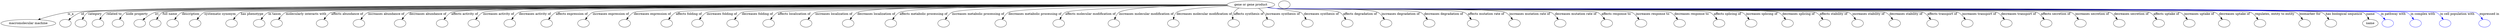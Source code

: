 digraph {
	graph [bb="0,0,9351.3,122"];
	node [label="\N"];
	"gene or gene product"	 [height=0.5,
		label="gene or gene product",
		pos="4720.7,104",
		width=2.3474];
	"macromolecular machine"	 [height=0.5,
		pos="99.725,18",
		width=2.7701];
	"gene or gene product" -> "macromolecular machine"	 [label=is_a,
		lp="281,61",
		pos="e,142.86,34.362 4636.1,103.64 4031,101.04 381.34,84.666 269.17,68 229.13,62.051 185.34,48.947 152.31,37.647"];
	id	 [color=black,
		height=0.5,
		label="",
		pos="244.72,18",
		width=0.75];
	"gene or gene product" -> id	 [color=black,
		label=id,
		lp="332.17,61",
		pos="e,261.74,32.368 4636.2,103.94 4035.4,103.41 433.36,98.955 325.83,68 305.5,62.147 285.24,49.662 270.06,38.633",
		style=solid];
	category	 [color=black,
		height=0.5,
		label="",
		pos="316.72,18",
		width=0.75];
	"gene or gene product" -> category	 [color=black,
		label=category,
		lp="382.82,61",
		pos="e,325.87,35.327 4636.1,103.79 4033,102.21 408.75,91.725 358.53,68 347.56,62.819 338.45,53.212 331.56,43.792",
		style=solid];
	"related to"	 [color=black,
		height=0.5,
		label="",
		pos="388.72,18",
		width=0.75];
	"gene or gene product" -> "related to"	 [color=black,
		label="related to",
		lp="453.96,61",
		pos="e,396.82,35.288 4636,103.8 4038.1,102.29 476.17,92.316 427.25,68 416.84,62.825 408.44,53.351 402.18,44.031",
		style=solid];
	"node property"	 [color=black,
		height=0.5,
		label="",
		pos="461.72,18",
		width=0.75];
	"gene or gene product" -> "node property"	 [color=black,
		label="node property",
		lp="539.8,61",
		pos="e,469.93,35.291 4636,103.78 4044.1,102.19 548.67,91.785 500.58,68 490.13,62.829 481.67,53.356 475.34,44.036",
		style=solid];
	iri	 [color=black,
		height=0.5,
		label="",
		pos="533.72,18",
		width=0.75];
	"gene or gene product" -> iri	 [color=black,
		label=iri,
		lp="618.95,61",
		pos="e,550.12,32.359 4636.2,103.9 4058.5,103.16 712.26,97.593 612.28,68 592.46,62.131 572.83,49.646 558.16,38.621",
		style=solid];
	"full name"	 [color=black,
		height=0.5,
		label="",
		pos="605.72,18",
		width=0.75];
	"gene or gene product" -> "full name"	 [color=black,
		label="full name",
		lp="672.35,61",
		pos="e,614.22,35.301 4636.2,103.75 4056.6,101.97 691.95,90.686 645.47,68 634.78,62.787 626.08,53.174 619.57,43.759",
		style=solid];
	description	 [color=black,
		height=0.5,
		label="",
		pos="677.72,18",
		width=0.75];
	"gene or gene product" -> description	 [color=black,
		label=description,
		lp="751.83,61",
		pos="e,687.19,35.334 4635.9,103.72 4061.8,101.73 766.49,89.417 720.52,68 709.42,62.828 700.11,53.222 693.04,43.801",
		style=solid];
	"systematic synonym"	 [color=black,
		height=0.5,
		label="",
		pos="759.72,18",
		width=0.75];
	"gene or gene product" -> "systematic synonym"	 [color=black,
		label="systematic synonym",
		lp="863.69,61",
		pos="e,769.88,34.869 4635.9,103.68 4069,101.48 851.11,88.117 805.79,68 793.94,62.741 783.78,52.791 776.04,43.144",
		style=solid];
	"has phenotype"	 [color=black,
		height=0.5,
		label="",
		pos="896.72,18",
		width=0.75];
	"gene or gene product" -> "has phenotype"	 [color=black,
		label="has phenotype",
		lp="982.96,61",
		pos="e,906.71,34.863 4636.2,103.65 4081.8,101.34 985.85,87.521 942.25,68 930.48,62.732 920.43,52.782 912.79,43.136",
		style=solid];
	"in taxon"	 [color=black,
		height=0.5,
		label="",
		pos="997.72,18",
		width=0.75];
	"gene or gene product" -> "in taxon"	 [color=black,
		label="in taxon",
		lp="1069.5,61",
		pos="e,1008.6,34.887 4635.9,103.61 4089.7,101.07 1088.9,86.286 1046.2,68 1033.9,62.711 1023.1,52.617 1014.9,42.875",
		style=solid];
	"molecularly interacts with"	 [color=black,
		height=0.5,
		label="",
		pos="1069.7,18",
		width=0.75];
	"gene or gene product" -> "molecularly interacts with"	 [color=black,
		label="molecularly interacts with",
		lp="1186.8,61",
		pos="e,1079.5,35.34 4636.2,103.63 4096.5,101.18 1154.9,86.991 1113.6,68 1102.2,62.783 1092.6,53.034 1085.3,43.52",
		style=solid];
	"affects abundance of"	 [color=black,
		height=0.5,
		label="",
		pos="1236.7,18",
		width=0.75];
	"gene or gene product" -> "affects abundance of"	 [color=black,
		label="affects abundance of",
		lp="1341.5,61",
		pos="e,1247,34.867 4635.9,103.57 4110.8,100.83 1322.7,85.495 1283.1,68 1271.3,62.737 1261,52.787 1253.2,43.141",
		style=solid];
	"increases abundance of"	 [color=black,
		height=0.5,
		label="",
		pos="1375.7,18",
		width=0.75];
	"gene or gene product" -> "increases abundance of"	 [color=black,
		label="increases abundance of",
		lp="1487.6,61",
		pos="e,1385.9,34.863 4636.1,103.53 4123.9,100.64 1459.7,84.811 1421.9,68 1410,62.732 1399.9,52.781 1392.1,43.135",
		style=solid];
	"decreases abundance of"	 [color=black,
		height=0.5,
		label="",
		pos="1528.7,18",
		width=0.75];
	"gene or gene product" -> "decreases abundance of"	 [color=black,
		label="decreases abundance of",
		lp="1640.8,61",
		pos="e,1538.8,34.857 4635.8,103.96 4140.8,103.58 1646.5,100.1 1574.6,68 1562.8,62.725 1552.7,52.773 1544.9,43.129",
		style=solid];
	"affects activity of"	 [color=black,
		height=0.5,
		label="",
		pos="1683.7,18",
		width=0.75];
	"gene or gene product" -> "affects activity of"	 [color=black,
		label="affects activity of",
		lp="1779.6,61",
		pos="e,1694,34.858 4636.2,103.9 4156.7,103.21 1798.2,98.289 1730,68 1718.1,62.726 1707.9,52.775 1700.2,43.13",
		style=solid];
	"increases activity of"	 [color=black,
		height=0.5,
		label="",
		pos="1804.7,18",
		width=0.75];
	"gene or gene product" -> "increases activity of"	 [color=black,
		label="increases activity of",
		lp="1907.7,61",
		pos="e,1814.9,34.854 4636.2,103.86 4168.4,102.95 1916,97.098 1850.8,68 1838.9,62.721 1828.8,52.768 1821,43.124",
		style=solid];
	"decreases activity of"	 [color=black,
		height=0.5,
		label="",
		pos="1939.7,18",
		width=0.75];
	"gene or gene product" -> "decreases activity of"	 [color=black,
		label="decreases activity of",
		lp="2042.9,61",
		pos="e,1949.8,34.848 4636.1,103.81 4181.4,102.66 2047.4,95.778 1985.4,68 1973.7,62.713 1963.6,52.76 1955.9,43.117",
		style=solid];
	"affects expression of"	 [color=black,
		height=0.5,
		label="",
		pos="2076.7,18",
		width=0.75];
	"gene or gene product" -> "affects expression of"	 [color=black,
		label="affects expression of",
		lp="2181.5,61",
		pos="e,2087,34.851 4636,103.74 4195.3,102.26 2181.8,94.098 2123.1,68 2111.2,62.717 2101,52.764 2093.2,43.121",
		style=solid];
	"increases expression of"	 [color=black,
		height=0.5,
		label="",
		pos="2215.7,18",
		width=0.75];
	"gene or gene product" -> "increases expression of"	 [color=black,
		label="increases expression of",
		lp="2327.6,61",
		pos="e,2225.9,34.845 4636,103.67 4209.8,101.91 2317.2,92.711 2261.9,68 2250,62.709 2239.9,52.756 2232.1,43.114",
		style=solid];
	"decreases expression of"	 [color=black,
		height=0.5,
		label="",
		pos="2368.7,18",
		width=0.75];
	"gene or gene product" -> "decreases expression of"	 [color=black,
		label="decreases expression of",
		lp="2480.8,61",
		pos="e,2378.8,34.838 4635.9,103.59 4225.9,101.5 2466.2,91.191 2414.6,68 2402.8,62.7 2392.7,52.745 2385,43.104",
		style=solid];
	"affects folding of"	 [color=black,
		height=0.5,
		label="",
		pos="2523.7,18",
		width=0.75];
	"gene or gene product" -> "affects folding of"	 [color=black,
		label="affects folding of",
		lp="2617.8,61",
		pos="e,2533.8,34.833 4636.2,103.49 4243.8,101.03 2617.5,89.556 2569.6,68 2557.8,62.694 2547.7,52.737 2540,43.098",
		style=solid];
	"increases folding of"	 [color=black,
		height=0.5,
		label="",
		pos="2642.7,18",
		width=0.75];
	"gene or gene product" -> "increases folding of"	 [color=black,
		label="increases folding of",
		lp="2743.9,61",
		pos="e,2652.8,34.827 4636.1,103.41 4257.3,100.66 2733.4,88.364 2688.3,68 2676.6,62.685 2666.5,52.728 2658.8,43.09",
		style=solid];
	"decreases folding of"	 [color=black,
		height=0.5,
		label="",
		pos="2775.7,18",
		width=0.75];
	"gene or gene product" -> "decreases folding of"	 [color=black,
		label="decreases folding of",
		lp="2878.1,61",
		pos="e,2785.7,34.818 4636.2,103.31 4273.3,100.23 2862.8,87.04 2821,68 2809.3,62.674 2799.3,52.715 2791.7,43.079",
		style=solid];
	"affects localization of"	 [color=black,
		height=0.5,
		label="",
		pos="2911.7,18",
		width=0.75];
	"gene or gene product" -> "affects localization of"	 [color=black,
		label="affects localization of",
		lp="3017.2,61",
		pos="e,2921.6,34.809 4636.2,103.19 4289.9,99.732 2995.3,85.667 2956.7,68 2945,62.662 2935.1,52.702 2927.6,43.067",
		style=solid];
	"increases localization of"	 [color=black,
		height=0.5,
		label="",
		pos="3055.7,18",
		width=0.75];
	"gene or gene product" -> "increases localization of"	 [color=black,
		label="increases localization of",
		lp="3168.4,61",
		pos="e,3065.5,34.799 4636.3,103.03 4308.3,99.156 3135.6,84.193 3100.5,68 3088.8,62.649 3079,52.686 3071.5,43.054",
		style=solid];
	"decreases localization of"	 [color=black,
		height=0.5,
		label="",
		pos="3213.7,18",
		width=0.75];
	"gene or gene product" -> "decreases localization of"	 [color=black,
		label="decreases localization of",
		lp="3327.5,61",
		pos="e,3223.7,35.279 4636.2,103.78 4333.9,102.74 3320.8,97.092 3258.1,68 3246.7,62.707 3237,52.946 3229.6,43.444",
		style=solid];
	"affects metabolic processing of"	 [color=black,
		height=0.5,
		label="",
		pos="3374.7,18",
		width=0.75];
	"gene or gene product" -> "affects metabolic processing of"	 [color=black,
		label="affects metabolic processing of",
		lp="3504.9,61",
		pos="e,3384.2,35.25 4635.9,103.55 4355.3,101.8 3472.3,94.244 3417.4,68 3406.4,62.724 3397.1,53.101 3390,43.696",
		style=solid];
	"increases metabolic processing of"	 [color=black,
		height=0.5,
		label="",
		pos="3571.7,18",
		width=0.75];
	"gene or gene product" -> "increases metabolic processing of"	 [color=black,
		label="increases metabolic processing of",
		lp="3708,61",
		pos="e,3580.8,35.217 4636.1,103.14 4385,100.35 3658.9,90.375 3613.2,68 3602.3,62.683 3593.3,53.053 3586.5,43.653",
		style=solid];
	"decreases metabolic processing of"	 [color=black,
		height=0.5,
		label="",
		pos="3783.7,18",
		width=0.75];
	"gene or gene product" -> "decreases metabolic processing of"	 [color=black,
		label="decreases metabolic processing of",
		lp="3918.2,61",
		pos="e,3792,35.645 4636.1,102.55 4419.2,98.589 3857.6,86.58 3821.9,68 3811.7,62.732 3803.5,53.424 3797.3,44.256",
		style=solid];
	"affects molecular modification of"	 [color=black,
		height=0.5,
		label="",
		pos="3997.7,18",
		width=0.75];
	"gene or gene product" -> "affects molecular modification of"	 [color=black,
		label="affects molecular modification of",
		lp="4124.7,61",
		pos="e,4004.4,35.533 4636.9,101.63 4458.7,96.333 4056.6,82.804 4030.8,68 4021.5,62.71 4014.4,53.649 4009.1,44.682",
		style=solid];
	"increases molecular modification of"	 [color=black,
		height=0.5,
		label="",
		pos="4206.7,18",
		width=0.75];
	"gene or gene product" -> "increases molecular modification of"	 [color=black,
		label="increases molecular modification of",
		lp="4332.8,61",
		pos="e,4211.1,35.831 4636.5,102.23 4505.7,98.824 4265.3,89.676 4232.5,68 4224.5,62.678 4218.8,54.015 4214.8,45.383",
		style=solid];
	"decreases molecular modification of"	 [color=black,
		height=0.5,
		label="",
		pos="4429.7,18",
		width=0.75];
	"gene or gene product" -> "decreases molecular modification of"	 [color=black,
		label="decreases molecular modification of",
		lp="4548,61",
		pos="e,4431,36.414 4641.2,97.874 4565.5,91.362 4461.1,80.32 4446.2,68 4439.6,62.531 4435.6,54.352 4433.2,46.186",
		style=solid];
	"affects synthesis of"	 [color=black,
		height=0.5,
		label="",
		pos="4655.7,18",
		width=0.75];
	"gene or gene product" -> "affects synthesis of"	 [color=black,
		label="affects synthesis of",
		lp="4710.3,61",
		pos="e,4651.9,35.846 4678.3,88.377 4669.7,83.219 4661.8,76.541 4656.7,68 4652.7,61.442 4651.4,53.485 4651.3,45.865",
		style=solid];
	"increases synthesis of"	 [color=black,
		height=0.5,
		label="",
		pos="4785.7,18",
		width=0.75];
	"gene or gene product" -> "increases synthesis of"	 [color=black,
		label="increases synthesis of",
		lp="4833.4,61",
		pos="e,4780.2,35.72 4745.3,86.689 4751.9,81.246 4758.6,74.851 4763.7,68 4768.9,61.175 4773.1,52.969 4776.4,45.197",
		style=solid];
	"decreases synthesis of"	 [color=black,
		height=0.5,
		label="",
		pos="4929.7,18",
		width=0.75];
	"gene or gene product" -> "decreases synthesis of"	 [color=black,
		label="decreases synthesis of",
		lp="4973.5,61",
		pos="e,4922.8,35.434 4783.4,91.837 4833.3,82.06 4895.3,69.685 4897.7,68 4906.3,62.117 4913.1,53.1 4918.2,44.335",
		style=solid];
	"affects degradation of"	 [color=black,
		height=0.5,
		label="",
		pos="5076.7,18",
		width=0.75];
	"gene or gene product" -> "affects degradation of"	 [color=black,
		label="affects degradation of",
		lp="5116.6,61",
		pos="e,5068.7,35.466 4781.2,91.403 4792.3,89.38 4803.9,87.471 4814.7,86 4864.4,79.273 4995.9,92.346 5039.7,68 5049.5,62.575 5057.4,53.364 \
5063.4,44.315",
		style=solid];
	"increases degradation of"	 [color=black,
		height=0.5,
		label="",
		pos="5221.7,18",
		width=0.75];
	"gene or gene product" -> "increases degradation of"	 [color=black,
		label="increases degradation of",
		lp="5267.7,61",
		pos="e,5213.1,35.132 4780.5,91.262 4791.8,89.214 4803.6,87.333 4814.7,86 4855.3,81.149 5145.4,86.582 5181.7,68 5192.3,62.577 5201.1,52.929 \
5207.6,43.546",
		style=solid];
	"decreases degradation of"	 [color=black,
		height=0.5,
		label="",
		pos="5380.7,18",
		width=0.75];
	"gene or gene product" -> "decreases degradation of"	 [color=black,
		label="decreases degradation of",
		lp="5426.9,61",
		pos="e,5371.8,35.205 4780.2,91.174 4791.6,89.12 4803.5,87.26 4814.7,86 4872.7,79.492 5287.4,93.866 5339.7,68 5350.5,62.668 5359.5,53.035 \
5366.2,43.638",
		style=solid];
	"affects mutation rate of"	 [color=black,
		height=0.5,
		label="",
		pos="5541.7,18",
		width=0.75];
	"gene or gene product" -> "affects mutation rate of"	 [color=black,
		label="affects mutation rate of",
		lp="5583.7,61",
		pos="e,5532.5,35.249 4779.9,91.146 4791.4,89.082 4803.4,87.224 4814.7,86 4852.6,81.907 5465.4,84.531 5499.7,68 5510.7,62.723 5519.8,53.1 \
5526.7,43.694",
		style=solid];
	"increases mutation rate of"	 [color=black,
		height=0.5,
		label="",
		pos="5694.7,18",
		width=0.75];
	"gene or gene product" -> "increases mutation rate of"	 [color=black,
		label="increases mutation rate of",
		lp="5743.8,61",
		pos="e,5685.5,35.27 4779.9,91.103 4791.4,89.042 4803.4,87.197 4814.7,86 4861,81.104 5610.7,88.121 5652.7,68 5663.7,62.749 5672.8,53.13 \
5679.8,43.721",
		style=solid];
	"decreases mutation rate of"	 [color=black,
		height=0.5,
		label="",
		pos="5861.7,18",
		width=0.75];
	"gene or gene product" -> "decreases mutation rate of"	 [color=black,
		label="decreases mutation rate of",
		lp="5912,61",
		pos="e,5852.5,35.286 4779.9,91.07 4791.4,89.012 4803.4,87.177 4814.7,86 4870.3,80.228 5769.3,92.039 5819.7,68 5830.7,62.769 5839.8,53.153 \
5846.8,43.741",
		style=solid];
	"affects response to"	 [color=black,
		height=0.5,
		label="",
		pos="6031.7,18",
		width=0.75];
	"gene or gene product" -> "affects response to"	 [color=black,
		label="affects response to",
		lp="6060.7,61",
		pos="e,6022.5,35.298 4779.7,91.091 4791.2,89.017 4803.3,87.17 4814.7,86 4879.7,79.336 5930.8,96.028 5989.7,68 6000.7,62.783 6009.8,53.169 \
6016.8,43.755",
		style=solid];
	"increases response to"	 [color=black,
		height=0.5,
		label="",
		pos="6158.7,18",
		width=0.75];
	"gene or gene product" -> "increases response to"	 [color=black,
		label="increases response to",
		lp="6194.8,61",
		pos="e,6149.5,35.304 4779.7,91.078 4791.2,89.005 4803.3,87.162 4814.7,86 4886.7,78.669 6051.4,99.007 6116.7,68 6127.7,62.791 6136.9,53.179 \
6143.8,43.764",
		style=solid];
	"decreases response to"	 [color=black,
		height=0.5,
		label="",
		pos="6299.7,18",
		width=0.75];
	"gene or gene product" -> "decreases response to"	 [color=black,
		label="decreases response to",
		lp="6337,61",
		pos="e,6290.5,35.31 4779.7,91.066 4791.2,88.994 4803.3,87.154 4814.7,86 4854.6,81.965 6221.5,85.158 6257.7,68 6268.7,62.799 6277.9,53.188 \
6284.8,43.771",
		style=solid];
	"affects splicing of"	 [color=black,
		height=0.5,
		label="",
		pos="6443.7,18",
		width=0.75];
	"gene or gene product" -> "affects splicing of"	 [color=black,
		label="affects splicing of",
		lp="6470.8,61",
		pos="e,6434.5,35.315 4779.7,91.055 4791.2,88.984 4803.3,87.148 4814.7,86 4858.6,81.587 6361.9,86.847 6401.7,68 6412.7,62.805 6421.9,53.195 \
6428.8,43.777",
		style=solid];
	"increases splicing of"	 [color=black,
		height=0.5,
		label="",
		pos="6566.7,18",
		width=0.75];
	"gene or gene product" -> "increases splicing of"	 [color=black,
		label="increases splicing of",
		lp="6600.9,61",
		pos="e,6557.5,35.319 4779.7,91.048 4791.2,88.978 4803.3,87.143 4814.7,86 4862,81.264 6481.8,88.29 6524.7,68 6535.7,62.81 6544.9,53.2 \
6551.8,43.782",
		style=solid];
	"decreases splicing of"	 [color=black,
		height=0.5,
		label="",
		pos="6703.7,18",
		width=0.75];
	"gene or gene product" -> "decreases splicing of"	 [color=black,
		label="decreases splicing of",
		lp="6739,61",
		pos="e,6694.5,35.322 4779.7,91.041 4791.2,88.971 4803.3,87.139 4814.7,86 4865.8,80.905 6615.3,89.898 6661.7,68 6672.7,62.814 6681.9,53.205 \
6688.8,43.786",
		style=solid];
	"affects stability of"	 [color=black,
		height=0.5,
		label="",
		pos="6843.7,18",
		width=0.75];
	"gene or gene product" -> "affects stability of"	 [color=black,
		label="affects stability of",
		lp="6871.1,61",
		pos="e,6834.5,35.325 4779.7,91.034 4791.2,88.965 4803.3,87.135 4814.7,86 4869.7,80.537 6751.8,91.54 6801.7,68 6812.7,62.818 6821.9,53.209 \
6828.8,43.79",
		style=solid];
	"increases stability of"	 [color=black,
		height=0.5,
		label="",
		pos="6967.7,18",
		width=0.75];
	"gene or gene product" -> "increases stability of"	 [color=black,
		label="increases stability of",
		lp="7002.3,61",
		pos="e,6958.5,35.328 4779.7,91.029 4791.2,88.961 4803.3,87.132 4814.7,86 4873.1,80.212 6872.7,92.995 6925.7,68 6936.7,62.821 6945.9,53.213 \
6952.8,43.793",
		style=solid];
	"decreases stability of"	 [color=black,
		height=0.5,
		label="",
		pos="7105.7,18",
		width=0.75];
	"gene or gene product" -> "decreases stability of"	 [color=black,
		label="decreases stability of",
		lp="7141.4,61",
		pos="e,7096.5,35.33 4779.7,91.025 4791.2,88.957 4803.3,87.129 4814.7,86 4876.9,79.85 7007.2,94.614 7063.7,68 7074.7,62.823 7083.9,53.216 \
7090.8,43.796",
		style=solid];
	"affects transport of"	 [color=black,
		height=0.5,
		label="",
		pos="7245.7,18",
		width=0.75];
	"gene or gene product" -> "affects transport of"	 [color=black,
		label="affects transport of",
		lp="7275.5,61",
		pos="e,7236.5,35.332 4779.7,91.02 4791.2,88.953 4803.3,87.126 4814.7,86 4880.8,79.483 7143.7,96.257 7203.7,68 7214.7,62.826 7223.9,53.219 \
7230.8,43.799",
		style=solid];
	"increases transport of"	 [color=black,
		height=0.5,
		label="",
		pos="7373.7,18",
		width=0.75];
	"gene or gene product" -> "increases transport of"	 [color=black,
		label="increases transport of",
		lp="7410.6,61",
		pos="e,7364.5,35.334 4779.7,91.017 4791.2,88.949 4803.3,87.124 4814.7,86 4884.3,79.147 7268.5,97.758 7331.7,68 7342.7,62.828 7351.9,53.222 \
7358.8,43.801",
		style=solid];
	"decreases transport of"	 [color=black,
		height=0.5,
		label="",
		pos="7516.7,18",
		width=0.75];
	"gene or gene product" -> "decreases transport of"	 [color=black,
		label="decreases transport of",
		lp="7554.8,61",
		pos="e,7507.5,35.335 4779.7,91.013 4791.2,88.946 4803.3,87.122 4814.7,86 4851.5,82.386 7441.3,83.718 7474.7,68 7485.7,62.83 7494.9,53.224 \
7501.8,43.803",
		style=solid];
	"affects secretion of"	 [color=black,
		height=0.5,
		label="",
		pos="7661.7,18",
		width=0.75];
	"gene or gene product" -> "affects secretion of"	 [color=black,
		label="affects secretion of",
		lp="7691.9,61",
		pos="e,7652.5,35.337 4779.7,91.01 4791.2,88.943 4803.3,87.12 4814.7,86 4853.5,82.196 7584.5,84.569 7619.7,68 7630.7,62.832 7639.9,53.226 \
7646.8,43.805",
		style=solid];
	"increases secretion of"	 [color=black,
		height=0.5,
		label="",
		pos="7790.7,18",
		width=0.75];
	"gene or gene product" -> "increases secretion of"	 [color=black,
		label="increases secretion of",
		lp="7828,61",
		pos="e,7781.5,35.338 4779.7,91.008 4791.2,88.941 4803.3,87.118 4814.7,86 4855.3,82.026 7711.8,85.325 7748.7,68 7759.7,62.834 7768.9,53.228 \
7775.8,43.806",
		style=solid];
	"decreases secretion of"	 [color=black,
		height=0.5,
		label="",
		pos="7933.7,18",
		width=0.75];
	"gene or gene product" -> "decreases secretion of"	 [color=black,
		label="decreases secretion of",
		lp="7972.1,61",
		pos="e,7924.5,35.339 4779.7,91.005 4791.2,88.939 4803.3,87.116 4814.7,86 4857.3,81.839 7853,86.164 7891.7,68 7902.7,62.835 7911.9,53.23 \
7918.8,43.808",
		style=solid];
	"affects uptake of"	 [color=black,
		height=0.5,
		label="",
		pos="8079.7,18",
		width=0.75];
	"gene or gene product" -> "affects uptake of"	 [color=black,
		label="affects uptake of",
		lp="8103.2,61",
		pos="e,8070.5,35.341 4779.7,91.003 4791.2,88.936 4803.3,87.115 4814.7,86 4859.3,81.647 7997.2,87.021 8037.7,68 8048.7,62.837 8057.9,53.232 \
8064.8,43.81",
		style=solid];
	"increases uptake of"	 [color=black,
		height=0.5,
		label="",
		pos="8195.7,18",
		width=0.75];
	"gene or gene product" -> "increases uptake of"	 [color=black,
		label="increases uptake of",
		lp="8226.4,61",
		pos="e,8186.5,35.342 4779.4,91.046 4791.1,88.961 4803.2,87.122 4814.7,86 4860.9,81.495 8111.7,87.701 8153.7,68 8164.7,62.838 8173.9,53.233 \
8180.8,43.811",
		style=solid];
	"decreases uptake of"	 [color=black,
		height=0.5,
		label="",
		pos="8325.7,18",
		width=0.75];
	"gene or gene product" -> "decreases uptake of"	 [color=black,
		label="decreases uptake of",
		lp="8357.5,61",
		pos="e,8316.5,35.342 4779.4,91.044 4791,88.959 4803.2,87.121 4814.7,86 4862.7,81.324 8240.1,88.464 8283.7,68 8294.7,62.839 8303.9,53.234 \
8310.8,43.812",
		style=solid];
	"regulates, entity to entity"	 [color=black,
		height=0.5,
		label="",
		pos="8458.7,18",
		width=0.75];
	"gene or gene product" -> "regulates, entity to entity"	 [color=black,
		label="regulates, entity to entity",
		lp="8505.3,61",
		pos="e,8449.5,35.343 4779.4,91.042 4791,88.958 4803.2,87.12 4814.7,86 4864.5,81.15 8371.4,89.244 8416.7,68 8427.7,62.84 8436.9,53.235 \
8443.8,43.813",
		style=solid];
	"biomarker for"	 [color=black,
		height=0.5,
		label="",
		pos="8620.7,18",
		width=0.75];
	"gene or gene product" -> "biomarker for"	 [color=black,
		label="biomarker for",
		lp="8636.4,61",
		pos="e,8611.5,35.344 4779.4,91.04 4791,88.956 4803.2,87.118 4814.7,86 4866.8,80.937 8531.4,90.195 8578.7,68 8589.7,62.841 8598.9,53.237 \
8605.8,43.814",
		style=solid];
	"has biological sequence"	 [color=black,
		height=0.5,
		label="",
		pos="8720.7,18",
		width=0.75];
	"gene or gene product" -> "has biological sequence"	 [color=black,
		label="has biological sequence",
		lp="8764.2,61",
		pos="e,8711.5,35.345 4779.4,91.039 4791,88.955 4803.2,87.118 4814.7,86 4868.1,80.806 8630.1,90.781 8678.7,68 8689.7,62.842 8698.9,53.238 \
8705.8,43.815",
		style=solid];
	name	 [height=0.5,
		pos="8865.7,18",
		width=0.81271];
	"gene or gene product" -> name	 [color=black,
		label=name,
		lp="8864.9,61",
		pos="e,8859.9,35.689 4779.4,91.037 4791,88.954 4803.2,87.117 4814.7,86 4870.3,80.602 8786,95.264 8834.7,68 8843.9,62.892 8850.6,53.868 \
8855.5,44.879",
		style=solid];
	"in pathway with"	 [color=blue,
		height=0.5,
		label="",
		pos="8939.7,18",
		width=0.75];
	"gene or gene product" -> "in pathway with"	 [color=blue,
		label="in pathway with",
		lp="8951.8,61",
		pos="e,8927,34.474 4779.4,91.037 4791,88.953 4803.2,87.116 4814.7,86 4871,80.537 8831,88.259 8883.7,68 8897.7,62.639 8910.4,52.038 8920.1,\
41.971",
		style=solid];
	"in complex with"	 [color=blue,
		height=0.5,
		label="",
		pos="9042.7,18",
		width=0.75];
	"gene or gene product" -> "in complex with"	 [color=blue,
		label="in complex with",
		lp="9065.2,61",
		pos="e,9033.5,35.346 4779.4,91.036 4791,88.952 4803.2,87.116 4814.7,86 4872.6,80.384 8948.1,92.67 9000.7,68 9011.7,62.844 9020.9,53.24 \
9027.8,43.817",
		style=solid];
	"in cell population with"	 [color=blue,
		height=0.5,
		label="",
		pos="9156.7,18",
		width=0.75];
	"gene or gene product" -> "in cell population with"	 [color=blue,
		label="in cell population with",
		lp="9196.9,61",
		pos="e,9147.5,35.347 4779.4,91.035 4791,88.951 4803.2,87.115 4814.7,86 4874.2,80.234 9060.6,93.339 9114.7,68 9125.7,62.844 9134.9,53.241 \
9141.8,43.817",
		style=solid];
	"expressed in"	 [color=blue,
		height=0.5,
		label="",
		pos="9305.7,18",
		width=0.75];
	"gene or gene product" -> "expressed in"	 [color=blue,
		label="expressed in",
		lp="9316.5,61",
		pos="e,9296.5,35.347 4779.4,91.033 4791,88.95 4803.2,87.114 4814.7,86 4876.2,80.039 9207.8,94.213 9263.7,68 9274.7,62.845 9283.9,53.241 \
9290.8,43.818",
		style=solid];
	"macromolecular machine name"	 [color=black,
		height=0.5,
		label="",
		pos="4850.7,104",
		width=0.75];
}

